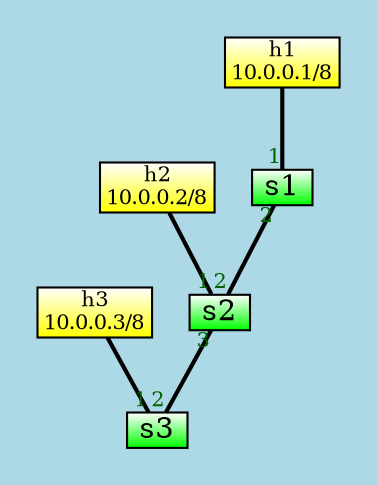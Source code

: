 strict graph "" {
	graph [bgcolor=lightblue,
		margin=0,
		pad=0.25
	];
	node [label="\N"];
	s1	[fillcolor="green:white",
		gradientangle=90,
		height=0.1,
		margin="0.08,0.02",
		shape=box,
		style=filled,
		width=0.1];
	s2	[fillcolor="green:white",
		gradientangle=90,
		height=0.1,
		margin="0.08,0.02",
		shape=box,
		style=filled,
		width=0.1];
	s1 -- s2	[fontcolor=darkgreen,
		fontsize=10,
		headlabel=2,
		penwidth=2.0,
		taillabel=2];
	s3	[fillcolor="green:white",
		gradientangle=90,
		height=0.1,
		margin="0.08,0.02",
		shape=box,
		style=filled,
		width=0.1];
	s2 -- s3	[fontcolor=darkgreen,
		fontsize=10,
		headlabel=2,
		penwidth=2.0,
		taillabel=3];
	h1	[fillcolor="yellow:white",
		fontsize=10,
		gradientangle=90,
		height=0.01,
		label="h1
10.0.0.1/8",
		margin="0.04,0.02",
		shape=box,
		style=filled,
		width=0.01];
	h1 -- s1	[fontcolor=darkgreen,
		fontsize=10,
		headlabel=1,
		penwidth=2.0];
	h2	[fillcolor="yellow:white",
		fontsize=10,
		gradientangle=90,
		height=0.01,
		label="h2
10.0.0.2/8",
		margin="0.04,0.02",
		shape=box,
		style=filled,
		width=0.01];
	h2 -- s2	[fontcolor=darkgreen,
		fontsize=10,
		headlabel=1,
		penwidth=2.0];
	h3	[fillcolor="yellow:white",
		fontsize=10,
		gradientangle=90,
		height=0.01,
		label="h3
10.0.0.3/8",
		margin="0.04,0.02",
		shape=box,
		style=filled,
		width=0.01];
	h3 -- s3	[fontcolor=darkgreen,
		fontsize=10,
		headlabel=1,
		penwidth=2.0];
}
